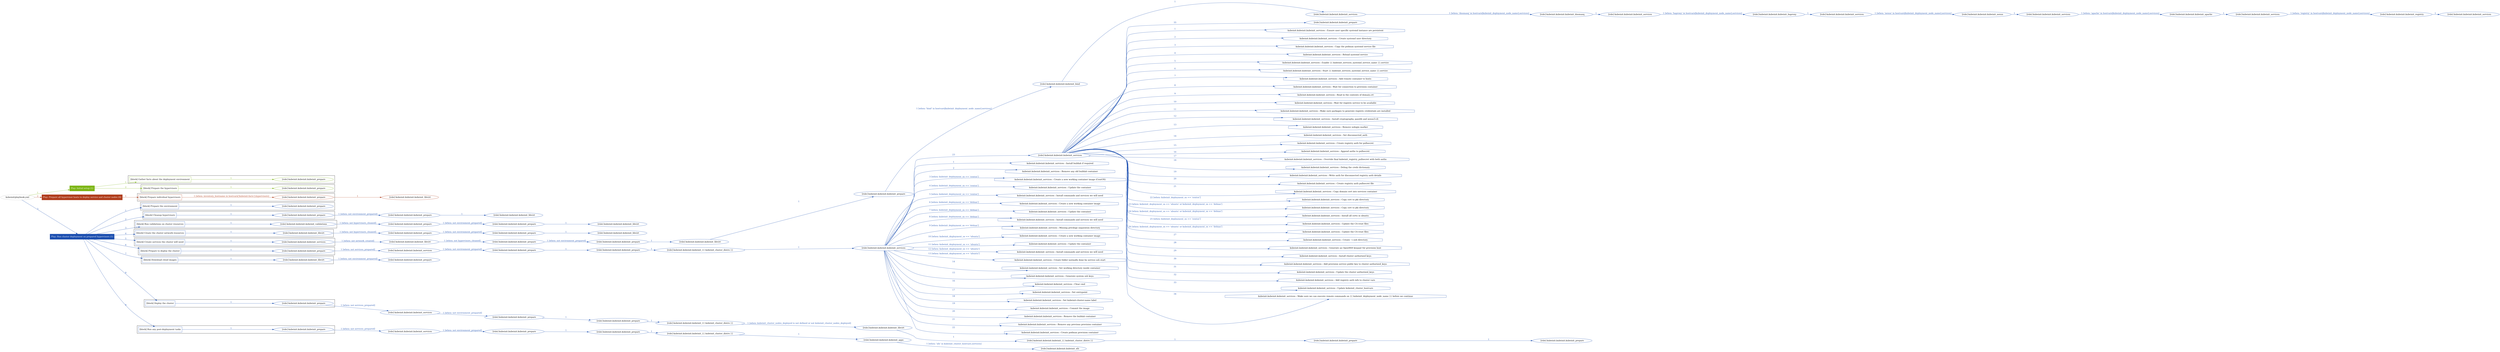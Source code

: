 digraph {
	graph [concentrate=true ordering=in rankdir=LR ratio=fill]
	edge [esep=5 sep=10]
	"kubeinit/playbook.yml" [id=root_node style=dotted]
	play_be7b136e [label="Play: Initial setup (1)" color="#7db616" fontcolor="#ffffff" id=play_be7b136e shape=box style=filled tooltip=localhost]
	"kubeinit/playbook.yml" -> play_be7b136e [label="1 " color="#7db616" fontcolor="#7db616" id=edge_e3e16808 labeltooltip="1 " tooltip="1 "]
	subgraph "kubeinit.kubeinit.kubeinit_prepare" {
		role_1b05f125 [label="[role] kubeinit.kubeinit.kubeinit_prepare" color="#7db616" id=role_1b05f125 tooltip="kubeinit.kubeinit.kubeinit_prepare"]
	}
	subgraph "kubeinit.kubeinit.kubeinit_prepare" {
		role_52b2e8cd [label="[role] kubeinit.kubeinit.kubeinit_prepare" color="#7db616" id=role_52b2e8cd tooltip="kubeinit.kubeinit.kubeinit_prepare"]
	}
	subgraph "Play: Initial setup (1)" {
		play_be7b136e -> block_bac163e6 [label=1 color="#7db616" fontcolor="#7db616" id=edge_46c48645 labeltooltip=1 tooltip=1]
		subgraph cluster_block_bac163e6 {
			block_bac163e6 [label="[block] Gather facts about the deployment environment" color="#7db616" id=block_bac163e6 labeltooltip="Gather facts about the deployment environment" shape=box tooltip="Gather facts about the deployment environment"]
			block_bac163e6 -> role_1b05f125 [label="1 " color="#7db616" fontcolor="#7db616" id=edge_80535008 labeltooltip="1 " tooltip="1 "]
		}
		play_be7b136e -> block_c9ba5ca5 [label=2 color="#7db616" fontcolor="#7db616" id=edge_133883cf labeltooltip=2 tooltip=2]
		subgraph cluster_block_c9ba5ca5 {
			block_c9ba5ca5 [label="[block] Prepare the hypervisors" color="#7db616" id=block_c9ba5ca5 labeltooltip="Prepare the hypervisors" shape=box tooltip="Prepare the hypervisors"]
			block_c9ba5ca5 -> role_52b2e8cd [label="1 " color="#7db616" fontcolor="#7db616" id=edge_fc365973 labeltooltip="1 " tooltip="1 "]
		}
	}
	play_c673e16c [label="Play: Prepare all hypervisor hosts to deploy service and cluster nodes (0)" color="#b03d1c" fontcolor="#ffffff" id=play_c673e16c shape=box style=filled tooltip="Play: Prepare all hypervisor hosts to deploy service and cluster nodes (0)"]
	"kubeinit/playbook.yml" -> play_c673e16c [label="2 " color="#b03d1c" fontcolor="#b03d1c" id=edge_f80ba699 labeltooltip="2 " tooltip="2 "]
	subgraph "kubeinit.kubeinit.kubeinit_libvirt" {
		role_1aa16089 [label="[role] kubeinit.kubeinit.kubeinit_libvirt" color="#b03d1c" id=role_1aa16089 tooltip="kubeinit.kubeinit.kubeinit_libvirt"]
	}
	subgraph "kubeinit.kubeinit.kubeinit_prepare" {
		role_bb8dd966 [label="[role] kubeinit.kubeinit.kubeinit_prepare" color="#b03d1c" id=role_bb8dd966 tooltip="kubeinit.kubeinit.kubeinit_prepare"]
		role_bb8dd966 -> role_1aa16089 [label="1 " color="#b03d1c" fontcolor="#b03d1c" id=edge_c2c27857 labeltooltip="1 " tooltip="1 "]
	}
	subgraph "Play: Prepare all hypervisor hosts to deploy service and cluster nodes (0)" {
		play_c673e16c -> block_e9525bfa [label=1 color="#b03d1c" fontcolor="#b03d1c" id=edge_1311d1ee labeltooltip=1 tooltip=1]
		subgraph cluster_block_e9525bfa {
			block_e9525bfa [label="[block] Prepare individual hypervisors" color="#b03d1c" id=block_e9525bfa labeltooltip="Prepare individual hypervisors" shape=box tooltip="Prepare individual hypervisors"]
			block_e9525bfa -> role_bb8dd966 [label="1 [when: inventory_hostname in hostvars['kubeinit-facts'].hypervisors]" color="#b03d1c" fontcolor="#b03d1c" id=edge_2b20d26c labeltooltip="1 [when: inventory_hostname in hostvars['kubeinit-facts'].hypervisors]" tooltip="1 [when: inventory_hostname in hostvars['kubeinit-facts'].hypervisors]"]
		}
	}
	play_5bcdc485 [label="Play: Run cluster deployment on prepared hypervisors (1)" color="#1c4fb0" fontcolor="#ffffff" id=play_5bcdc485 shape=box style=filled tooltip=localhost]
	"kubeinit/playbook.yml" -> play_5bcdc485 [label="3 " color="#1c4fb0" fontcolor="#1c4fb0" id=edge_d1cd356a labeltooltip="3 " tooltip="3 "]
	subgraph "kubeinit.kubeinit.kubeinit_prepare" {
		role_00a7c350 [label="[role] kubeinit.kubeinit.kubeinit_prepare" color="#1c4fb0" id=role_00a7c350 tooltip="kubeinit.kubeinit.kubeinit_prepare"]
	}
	subgraph "kubeinit.kubeinit.kubeinit_libvirt" {
		role_e28f89b4 [label="[role] kubeinit.kubeinit.kubeinit_libvirt" color="#1c4fb0" id=role_e28f89b4 tooltip="kubeinit.kubeinit.kubeinit_libvirt"]
	}
	subgraph "kubeinit.kubeinit.kubeinit_prepare" {
		role_e60b57f8 [label="[role] kubeinit.kubeinit.kubeinit_prepare" color="#1c4fb0" id=role_e60b57f8 tooltip="kubeinit.kubeinit.kubeinit_prepare"]
		role_e60b57f8 -> role_e28f89b4 [label="1 " color="#1c4fb0" fontcolor="#1c4fb0" id=edge_b7939e8e labeltooltip="1 " tooltip="1 "]
	}
	subgraph "kubeinit.kubeinit.kubeinit_prepare" {
		role_6fadd1ea [label="[role] kubeinit.kubeinit.kubeinit_prepare" color="#1c4fb0" id=role_6fadd1ea tooltip="kubeinit.kubeinit.kubeinit_prepare"]
		role_6fadd1ea -> role_e60b57f8 [label="1 [when: not environment_prepared]" color="#1c4fb0" fontcolor="#1c4fb0" id=edge_95b0ef95 labeltooltip="1 [when: not environment_prepared]" tooltip="1 [when: not environment_prepared]"]
	}
	subgraph "kubeinit.kubeinit.kubeinit_libvirt" {
		role_c7ffe770 [label="[role] kubeinit.kubeinit.kubeinit_libvirt" color="#1c4fb0" id=role_c7ffe770 tooltip="kubeinit.kubeinit.kubeinit_libvirt"]
	}
	subgraph "kubeinit.kubeinit.kubeinit_prepare" {
		role_02ede4cf [label="[role] kubeinit.kubeinit.kubeinit_prepare" color="#1c4fb0" id=role_02ede4cf tooltip="kubeinit.kubeinit.kubeinit_prepare"]
		role_02ede4cf -> role_c7ffe770 [label="1 " color="#1c4fb0" fontcolor="#1c4fb0" id=edge_cd7a8275 labeltooltip="1 " tooltip="1 "]
	}
	subgraph "kubeinit.kubeinit.kubeinit_prepare" {
		role_eebf3371 [label="[role] kubeinit.kubeinit.kubeinit_prepare" color="#1c4fb0" id=role_eebf3371 tooltip="kubeinit.kubeinit.kubeinit_prepare"]
		role_eebf3371 -> role_02ede4cf [label="1 [when: not environment_prepared]" color="#1c4fb0" fontcolor="#1c4fb0" id=edge_6f535d88 labeltooltip="1 [when: not environment_prepared]" tooltip="1 [when: not environment_prepared]"]
	}
	subgraph "kubeinit.kubeinit.kubeinit_validations" {
		role_940bedc1 [label="[role] kubeinit.kubeinit.kubeinit_validations" color="#1c4fb0" id=role_940bedc1 tooltip="kubeinit.kubeinit.kubeinit_validations"]
		role_940bedc1 -> role_eebf3371 [label="1 [when: not hypervisors_cleaned]" color="#1c4fb0" fontcolor="#1c4fb0" id=edge_a16e46ff labeltooltip="1 [when: not hypervisors_cleaned]" tooltip="1 [when: not hypervisors_cleaned]"]
	}
	subgraph "kubeinit.kubeinit.kubeinit_libvirt" {
		role_b4d18038 [label="[role] kubeinit.kubeinit.kubeinit_libvirt" color="#1c4fb0" id=role_b4d18038 tooltip="kubeinit.kubeinit.kubeinit_libvirt"]
	}
	subgraph "kubeinit.kubeinit.kubeinit_prepare" {
		role_9dfb7f35 [label="[role] kubeinit.kubeinit.kubeinit_prepare" color="#1c4fb0" id=role_9dfb7f35 tooltip="kubeinit.kubeinit.kubeinit_prepare"]
		role_9dfb7f35 -> role_b4d18038 [label="1 " color="#1c4fb0" fontcolor="#1c4fb0" id=edge_ca9fd8d7 labeltooltip="1 " tooltip="1 "]
	}
	subgraph "kubeinit.kubeinit.kubeinit_prepare" {
		role_bad75327 [label="[role] kubeinit.kubeinit.kubeinit_prepare" color="#1c4fb0" id=role_bad75327 tooltip="kubeinit.kubeinit.kubeinit_prepare"]
		role_bad75327 -> role_9dfb7f35 [label="1 [when: not environment_prepared]" color="#1c4fb0" fontcolor="#1c4fb0" id=edge_5e49256a labeltooltip="1 [when: not environment_prepared]" tooltip="1 [when: not environment_prepared]"]
	}
	subgraph "kubeinit.kubeinit.kubeinit_libvirt" {
		role_d6c25a43 [label="[role] kubeinit.kubeinit.kubeinit_libvirt" color="#1c4fb0" id=role_d6c25a43 tooltip="kubeinit.kubeinit.kubeinit_libvirt"]
		role_d6c25a43 -> role_bad75327 [label="1 [when: not hypervisors_cleaned]" color="#1c4fb0" fontcolor="#1c4fb0" id=edge_f0c7f708 labeltooltip="1 [when: not hypervisors_cleaned]" tooltip="1 [when: not hypervisors_cleaned]"]
	}
	subgraph "kubeinit.kubeinit.kubeinit_services" {
		role_2ad4cbd5 [label="[role] kubeinit.kubeinit.kubeinit_services" color="#1c4fb0" id=role_2ad4cbd5 tooltip="kubeinit.kubeinit.kubeinit_services"]
	}
	subgraph "kubeinit.kubeinit.kubeinit_registry" {
		role_72249be0 [label="[role] kubeinit.kubeinit.kubeinit_registry" color="#1c4fb0" id=role_72249be0 tooltip="kubeinit.kubeinit.kubeinit_registry"]
		role_72249be0 -> role_2ad4cbd5 [label="1 " color="#1c4fb0" fontcolor="#1c4fb0" id=edge_023ac7c9 labeltooltip="1 " tooltip="1 "]
	}
	subgraph "kubeinit.kubeinit.kubeinit_services" {
		role_e202bcb8 [label="[role] kubeinit.kubeinit.kubeinit_services" color="#1c4fb0" id=role_e202bcb8 tooltip="kubeinit.kubeinit.kubeinit_services"]
		role_e202bcb8 -> role_72249be0 [label="1 [when: 'registry' in hostvars[kubeinit_deployment_node_name].services]" color="#1c4fb0" fontcolor="#1c4fb0" id=edge_be2dec5a labeltooltip="1 [when: 'registry' in hostvars[kubeinit_deployment_node_name].services]" tooltip="1 [when: 'registry' in hostvars[kubeinit_deployment_node_name].services]"]
	}
	subgraph "kubeinit.kubeinit.kubeinit_apache" {
		role_95443253 [label="[role] kubeinit.kubeinit.kubeinit_apache" color="#1c4fb0" id=role_95443253 tooltip="kubeinit.kubeinit.kubeinit_apache"]
		role_95443253 -> role_e202bcb8 [label="1 " color="#1c4fb0" fontcolor="#1c4fb0" id=edge_52d789f4 labeltooltip="1 " tooltip="1 "]
	}
	subgraph "kubeinit.kubeinit.kubeinit_services" {
		role_f9434b09 [label="[role] kubeinit.kubeinit.kubeinit_services" color="#1c4fb0" id=role_f9434b09 tooltip="kubeinit.kubeinit.kubeinit_services"]
		role_f9434b09 -> role_95443253 [label="1 [when: 'apache' in hostvars[kubeinit_deployment_node_name].services]" color="#1c4fb0" fontcolor="#1c4fb0" id=edge_ddf8ad9a labeltooltip="1 [when: 'apache' in hostvars[kubeinit_deployment_node_name].services]" tooltip="1 [when: 'apache' in hostvars[kubeinit_deployment_node_name].services]"]
	}
	subgraph "kubeinit.kubeinit.kubeinit_nexus" {
		role_d6a091d4 [label="[role] kubeinit.kubeinit.kubeinit_nexus" color="#1c4fb0" id=role_d6a091d4 tooltip="kubeinit.kubeinit.kubeinit_nexus"]
		role_d6a091d4 -> role_f9434b09 [label="1 " color="#1c4fb0" fontcolor="#1c4fb0" id=edge_ca3ffed6 labeltooltip="1 " tooltip="1 "]
	}
	subgraph "kubeinit.kubeinit.kubeinit_services" {
		role_1e679b41 [label="[role] kubeinit.kubeinit.kubeinit_services" color="#1c4fb0" id=role_1e679b41 tooltip="kubeinit.kubeinit.kubeinit_services"]
		role_1e679b41 -> role_d6a091d4 [label="1 [when: 'nexus' in hostvars[kubeinit_deployment_node_name].services]" color="#1c4fb0" fontcolor="#1c4fb0" id=edge_b57f9494 labeltooltip="1 [when: 'nexus' in hostvars[kubeinit_deployment_node_name].services]" tooltip="1 [when: 'nexus' in hostvars[kubeinit_deployment_node_name].services]"]
	}
	subgraph "kubeinit.kubeinit.kubeinit_haproxy" {
		role_c06b42fd [label="[role] kubeinit.kubeinit.kubeinit_haproxy" color="#1c4fb0" id=role_c06b42fd tooltip="kubeinit.kubeinit.kubeinit_haproxy"]
		role_c06b42fd -> role_1e679b41 [label="1 " color="#1c4fb0" fontcolor="#1c4fb0" id=edge_9210409e labeltooltip="1 " tooltip="1 "]
	}
	subgraph "kubeinit.kubeinit.kubeinit_services" {
		role_f570fa31 [label="[role] kubeinit.kubeinit.kubeinit_services" color="#1c4fb0" id=role_f570fa31 tooltip="kubeinit.kubeinit.kubeinit_services"]
		role_f570fa31 -> role_c06b42fd [label="1 [when: 'haproxy' in hostvars[kubeinit_deployment_node_name].services]" color="#1c4fb0" fontcolor="#1c4fb0" id=edge_ecddb718 labeltooltip="1 [when: 'haproxy' in hostvars[kubeinit_deployment_node_name].services]" tooltip="1 [when: 'haproxy' in hostvars[kubeinit_deployment_node_name].services]"]
	}
	subgraph "kubeinit.kubeinit.kubeinit_dnsmasq" {
		role_e1361bf8 [label="[role] kubeinit.kubeinit.kubeinit_dnsmasq" color="#1c4fb0" id=role_e1361bf8 tooltip="kubeinit.kubeinit.kubeinit_dnsmasq"]
		role_e1361bf8 -> role_f570fa31 [label="1 " color="#1c4fb0" fontcolor="#1c4fb0" id=edge_a75e38fd labeltooltip="1 " tooltip="1 "]
	}
	subgraph "kubeinit.kubeinit.kubeinit_services" {
		role_67ce8b8d [label="[role] kubeinit.kubeinit.kubeinit_services" color="#1c4fb0" id=role_67ce8b8d tooltip="kubeinit.kubeinit.kubeinit_services"]
		role_67ce8b8d -> role_e1361bf8 [label="1 [when: 'dnsmasq' in hostvars[kubeinit_deployment_node_name].services]" color="#1c4fb0" fontcolor="#1c4fb0" id=edge_2b57d86d labeltooltip="1 [when: 'dnsmasq' in hostvars[kubeinit_deployment_node_name].services]" tooltip="1 [when: 'dnsmasq' in hostvars[kubeinit_deployment_node_name].services]"]
	}
	subgraph "kubeinit.kubeinit.kubeinit_bind" {
		role_bf4f01ef [label="[role] kubeinit.kubeinit.kubeinit_bind" color="#1c4fb0" id=role_bf4f01ef tooltip="kubeinit.kubeinit.kubeinit_bind"]
		role_bf4f01ef -> role_67ce8b8d [label="1 " color="#1c4fb0" fontcolor="#1c4fb0" id=edge_7a6c77ea labeltooltip="1 " tooltip="1 "]
	}
	subgraph "kubeinit.kubeinit.kubeinit_prepare" {
		role_a788b315 [label="[role] kubeinit.kubeinit.kubeinit_prepare" color="#1c4fb0" id=role_a788b315 tooltip="kubeinit.kubeinit.kubeinit_prepare"]
		role_a788b315 -> role_bf4f01ef [label="1 [when: 'bind' in hostvars[kubeinit_deployment_node_name].services]" color="#1c4fb0" fontcolor="#1c4fb0" id=edge_d751276e labeltooltip="1 [when: 'bind' in hostvars[kubeinit_deployment_node_name].services]" tooltip="1 [when: 'bind' in hostvars[kubeinit_deployment_node_name].services]"]
	}
	subgraph "kubeinit.kubeinit.kubeinit_libvirt" {
		role_d8f7dd9c [label="[role] kubeinit.kubeinit.kubeinit_libvirt" color="#1c4fb0" id=role_d8f7dd9c tooltip="kubeinit.kubeinit.kubeinit_libvirt"]
		role_d8f7dd9c -> role_a788b315 [label="1 " color="#1c4fb0" fontcolor="#1c4fb0" id=edge_0e59133d labeltooltip="1 " tooltip="1 "]
	}
	subgraph "kubeinit.kubeinit.kubeinit_prepare" {
		role_84cae7c9 [label="[role] kubeinit.kubeinit.kubeinit_prepare" color="#1c4fb0" id=role_84cae7c9 tooltip="kubeinit.kubeinit.kubeinit_prepare"]
		role_84cae7c9 -> role_d8f7dd9c [label="1 " color="#1c4fb0" fontcolor="#1c4fb0" id=edge_3f28db11 labeltooltip="1 " tooltip="1 "]
	}
	subgraph "kubeinit.kubeinit.kubeinit_prepare" {
		role_97f121d1 [label="[role] kubeinit.kubeinit.kubeinit_prepare" color="#1c4fb0" id=role_97f121d1 tooltip="kubeinit.kubeinit.kubeinit_prepare"]
		role_97f121d1 -> role_84cae7c9 [label="1 [when: not environment_prepared]" color="#1c4fb0" fontcolor="#1c4fb0" id=edge_0bd9451d labeltooltip="1 [when: not environment_prepared]" tooltip="1 [when: not environment_prepared]"]
	}
	subgraph "kubeinit.kubeinit.kubeinit_libvirt" {
		role_5432fd01 [label="[role] kubeinit.kubeinit.kubeinit_libvirt" color="#1c4fb0" id=role_5432fd01 tooltip="kubeinit.kubeinit.kubeinit_libvirt"]
		role_5432fd01 -> role_97f121d1 [label="1 [when: not hypervisors_cleaned]" color="#1c4fb0" fontcolor="#1c4fb0" id=edge_458bd4d3 labeltooltip="1 [when: not hypervisors_cleaned]" tooltip="1 [when: not hypervisors_cleaned]"]
	}
	subgraph "kubeinit.kubeinit.kubeinit_services" {
		role_90cb2278 [label="[role] kubeinit.kubeinit.kubeinit_services" color="#1c4fb0" id=role_90cb2278 tooltip="kubeinit.kubeinit.kubeinit_services"]
		role_90cb2278 -> role_5432fd01 [label="1 [when: not network_created]" color="#1c4fb0" fontcolor="#1c4fb0" id=edge_824c869a labeltooltip="1 [when: not network_created]" tooltip="1 [when: not network_created]"]
	}
	subgraph "kubeinit.kubeinit.kubeinit_prepare" {
		role_f8badae5 [label="[role] kubeinit.kubeinit.kubeinit_prepare" color="#1c4fb0" id=role_f8badae5 tooltip="kubeinit.kubeinit.kubeinit_prepare"]
	}
	subgraph "kubeinit.kubeinit.kubeinit_services" {
		role_3524efcc [label="[role] kubeinit.kubeinit.kubeinit_services" color="#1c4fb0" id=role_3524efcc tooltip="kubeinit.kubeinit.kubeinit_services"]
		task_7bdd7644 [label="kubeinit.kubeinit.kubeinit_services : Ensure user specific systemd instance are persistent" color="#1c4fb0" id=task_7bdd7644 shape=octagon tooltip="kubeinit.kubeinit.kubeinit_services : Ensure user specific systemd instance are persistent"]
		role_3524efcc -> task_7bdd7644 [label="1 " color="#1c4fb0" fontcolor="#1c4fb0" id=edge_ae73e36c labeltooltip="1 " tooltip="1 "]
		task_75714a2a [label="kubeinit.kubeinit.kubeinit_services : Create systemd user directory" color="#1c4fb0" id=task_75714a2a shape=octagon tooltip="kubeinit.kubeinit.kubeinit_services : Create systemd user directory"]
		role_3524efcc -> task_75714a2a [label="2 " color="#1c4fb0" fontcolor="#1c4fb0" id=edge_efe2b98b labeltooltip="2 " tooltip="2 "]
		task_c790f95c [label="kubeinit.kubeinit.kubeinit_services : Copy the podman systemd service file" color="#1c4fb0" id=task_c790f95c shape=octagon tooltip="kubeinit.kubeinit.kubeinit_services : Copy the podman systemd service file"]
		role_3524efcc -> task_c790f95c [label="3 " color="#1c4fb0" fontcolor="#1c4fb0" id=edge_168a033f labeltooltip="3 " tooltip="3 "]
		task_5cf343b5 [label="kubeinit.kubeinit.kubeinit_services : Reload systemd service" color="#1c4fb0" id=task_5cf343b5 shape=octagon tooltip="kubeinit.kubeinit.kubeinit_services : Reload systemd service"]
		role_3524efcc -> task_5cf343b5 [label="4 " color="#1c4fb0" fontcolor="#1c4fb0" id=edge_fc18e2a5 labeltooltip="4 " tooltip="4 "]
		task_4626a07f [label="kubeinit.kubeinit.kubeinit_services : Enable {{ kubeinit_services_systemd_service_name }}.service" color="#1c4fb0" id=task_4626a07f shape=octagon tooltip="kubeinit.kubeinit.kubeinit_services : Enable {{ kubeinit_services_systemd_service_name }}.service"]
		role_3524efcc -> task_4626a07f [label="5 " color="#1c4fb0" fontcolor="#1c4fb0" id=edge_faaca3bb labeltooltip="5 " tooltip="5 "]
		task_32e59e72 [label="kubeinit.kubeinit.kubeinit_services : Start {{ kubeinit_services_systemd_service_name }}.service" color="#1c4fb0" id=task_32e59e72 shape=octagon tooltip="kubeinit.kubeinit.kubeinit_services : Start {{ kubeinit_services_systemd_service_name }}.service"]
		role_3524efcc -> task_32e59e72 [label="6 " color="#1c4fb0" fontcolor="#1c4fb0" id=edge_3ea1628c labeltooltip="6 " tooltip="6 "]
		task_562e368d [label="kubeinit.kubeinit.kubeinit_services : Add remote container to hosts" color="#1c4fb0" id=task_562e368d shape=octagon tooltip="kubeinit.kubeinit.kubeinit_services : Add remote container to hosts"]
		role_3524efcc -> task_562e368d [label="7 " color="#1c4fb0" fontcolor="#1c4fb0" id=edge_38c37606 labeltooltip="7 " tooltip="7 "]
		task_3d7b4eba [label="kubeinit.kubeinit.kubeinit_services : Wait for connection to provision container" color="#1c4fb0" id=task_3d7b4eba shape=octagon tooltip="kubeinit.kubeinit.kubeinit_services : Wait for connection to provision container"]
		role_3524efcc -> task_3d7b4eba [label="8 " color="#1c4fb0" fontcolor="#1c4fb0" id=edge_f8b78ca6 labeltooltip="8 " tooltip="8 "]
		task_9f80d0c0 [label="kubeinit.kubeinit.kubeinit_services : Read in the contents of domain.crt" color="#1c4fb0" id=task_9f80d0c0 shape=octagon tooltip="kubeinit.kubeinit.kubeinit_services : Read in the contents of domain.crt"]
		role_3524efcc -> task_9f80d0c0 [label="9 " color="#1c4fb0" fontcolor="#1c4fb0" id=edge_0752bc20 labeltooltip="9 " tooltip="9 "]
		task_8b797cdf [label="kubeinit.kubeinit.kubeinit_services : Wait for registry service to be available" color="#1c4fb0" id=task_8b797cdf shape=octagon tooltip="kubeinit.kubeinit.kubeinit_services : Wait for registry service to be available"]
		role_3524efcc -> task_8b797cdf [label="10 " color="#1c4fb0" fontcolor="#1c4fb0" id=edge_b8f41072 labeltooltip="10 " tooltip="10 "]
		task_7027084c [label="kubeinit.kubeinit.kubeinit_services : Make sure packages to generate registry credentials are installed" color="#1c4fb0" id=task_7027084c shape=octagon tooltip="kubeinit.kubeinit.kubeinit_services : Make sure packages to generate registry credentials are installed"]
		role_3524efcc -> task_7027084c [label="11 " color="#1c4fb0" fontcolor="#1c4fb0" id=edge_16fab46e labeltooltip="11 " tooltip="11 "]
		task_32d8f0d1 [label="kubeinit.kubeinit.kubeinit_services : Install cryptography, passlib and nexus3-cli" color="#1c4fb0" id=task_32d8f0d1 shape=octagon tooltip="kubeinit.kubeinit.kubeinit_services : Install cryptography, passlib and nexus3-cli"]
		role_3524efcc -> task_32d8f0d1 [label="12 " color="#1c4fb0" fontcolor="#1c4fb0" id=edge_a2f94cd4 labeltooltip="12 " tooltip="12 "]
		task_017bcfde [label="kubeinit.kubeinit.kubeinit_services : Remove nologin marker" color="#1c4fb0" id=task_017bcfde shape=octagon tooltip="kubeinit.kubeinit.kubeinit_services : Remove nologin marker"]
		role_3524efcc -> task_017bcfde [label="13 " color="#1c4fb0" fontcolor="#1c4fb0" id=edge_a60b46aa labeltooltip="13 " tooltip="13 "]
		task_4dae488e [label="kubeinit.kubeinit.kubeinit_services : Set disconnected_auth" color="#1c4fb0" id=task_4dae488e shape=octagon tooltip="kubeinit.kubeinit.kubeinit_services : Set disconnected_auth"]
		role_3524efcc -> task_4dae488e [label="14 " color="#1c4fb0" fontcolor="#1c4fb0" id=edge_c9885d54 labeltooltip="14 " tooltip="14 "]
		task_02e1cff1 [label="kubeinit.kubeinit.kubeinit_services : Create registry auth for pullsecret" color="#1c4fb0" id=task_02e1cff1 shape=octagon tooltip="kubeinit.kubeinit.kubeinit_services : Create registry auth for pullsecret"]
		role_3524efcc -> task_02e1cff1 [label="15 " color="#1c4fb0" fontcolor="#1c4fb0" id=edge_0ab79ef3 labeltooltip="15 " tooltip="15 "]
		task_2b6d5290 [label="kubeinit.kubeinit.kubeinit_services : Append auths to pullsecret" color="#1c4fb0" id=task_2b6d5290 shape=octagon tooltip="kubeinit.kubeinit.kubeinit_services : Append auths to pullsecret"]
		role_3524efcc -> task_2b6d5290 [label="16 " color="#1c4fb0" fontcolor="#1c4fb0" id=edge_2f3361fc labeltooltip="16 " tooltip="16 "]
		task_57fef529 [label="kubeinit.kubeinit.kubeinit_services : Override final kubeinit_registry_pullsecret with both auths" color="#1c4fb0" id=task_57fef529 shape=octagon tooltip="kubeinit.kubeinit.kubeinit_services : Override final kubeinit_registry_pullsecret with both auths"]
		role_3524efcc -> task_57fef529 [label="17 " color="#1c4fb0" fontcolor="#1c4fb0" id=edge_a93c620e labeltooltip="17 " tooltip="17 "]
		task_7b8ba889 [label="kubeinit.kubeinit.kubeinit_services : Debug the creds dictionary" color="#1c4fb0" id=task_7b8ba889 shape=octagon tooltip="kubeinit.kubeinit.kubeinit_services : Debug the creds dictionary"]
		role_3524efcc -> task_7b8ba889 [label="18 " color="#1c4fb0" fontcolor="#1c4fb0" id=edge_c7cbb277 labeltooltip="18 " tooltip="18 "]
		task_85ba9367 [label="kubeinit.kubeinit.kubeinit_services : Write auth for disconnected registry auth details" color="#1c4fb0" id=task_85ba9367 shape=octagon tooltip="kubeinit.kubeinit.kubeinit_services : Write auth for disconnected registry auth details"]
		role_3524efcc -> task_85ba9367 [label="19 " color="#1c4fb0" fontcolor="#1c4fb0" id=edge_ec2cd2fd labeltooltip="19 " tooltip="19 "]
		task_0640fe69 [label="kubeinit.kubeinit.kubeinit_services : Create registry auth pullsecret file" color="#1c4fb0" id=task_0640fe69 shape=octagon tooltip="kubeinit.kubeinit.kubeinit_services : Create registry auth pullsecret file"]
		role_3524efcc -> task_0640fe69 [label="20 " color="#1c4fb0" fontcolor="#1c4fb0" id=edge_56e1f787 labeltooltip="20 " tooltip="20 "]
		task_54f309b0 [label="kubeinit.kubeinit.kubeinit_services : Copy domain cert into services container" color="#1c4fb0" id=task_54f309b0 shape=octagon tooltip="kubeinit.kubeinit.kubeinit_services : Copy domain cert into services container"]
		role_3524efcc -> task_54f309b0 [label="21 " color="#1c4fb0" fontcolor="#1c4fb0" id=edge_9097b180 labeltooltip="21 " tooltip="21 "]
		task_e6467df0 [label="kubeinit.kubeinit.kubeinit_services : Copy cert to pki directory" color="#1c4fb0" id=task_e6467df0 shape=octagon tooltip="kubeinit.kubeinit.kubeinit_services : Copy cert to pki directory"]
		role_3524efcc -> task_e6467df0 [label="22 [when: kubeinit_deployment_os == 'centos']" color="#1c4fb0" fontcolor="#1c4fb0" id=edge_1bc6a577 labeltooltip="22 [when: kubeinit_deployment_os == 'centos']" tooltip="22 [when: kubeinit_deployment_os == 'centos']"]
		task_a17778b1 [label="kubeinit.kubeinit.kubeinit_services : Copy cert to pki directory" color="#1c4fb0" id=task_a17778b1 shape=octagon tooltip="kubeinit.kubeinit.kubeinit_services : Copy cert to pki directory"]
		role_3524efcc -> task_a17778b1 [label="23 [when: kubeinit_deployment_os == 'ubuntu' or kubeinit_deployment_os == 'debian']" color="#1c4fb0" fontcolor="#1c4fb0" id=edge_7abbfdde labeltooltip="23 [when: kubeinit_deployment_os == 'ubuntu' or kubeinit_deployment_os == 'debian']" tooltip="23 [when: kubeinit_deployment_os == 'ubuntu' or kubeinit_deployment_os == 'debian']"]
		task_534b9548 [label="kubeinit.kubeinit.kubeinit_services : Install all certs in ubuntu" color="#1c4fb0" id=task_534b9548 shape=octagon tooltip="kubeinit.kubeinit.kubeinit_services : Install all certs in ubuntu"]
		role_3524efcc -> task_534b9548 [label="24 [when: kubeinit_deployment_os == 'ubuntu' or kubeinit_deployment_os == 'debian']" color="#1c4fb0" fontcolor="#1c4fb0" id=edge_b9add065 labeltooltip="24 [when: kubeinit_deployment_os == 'ubuntu' or kubeinit_deployment_os == 'debian']" tooltip="24 [when: kubeinit_deployment_os == 'ubuntu' or kubeinit_deployment_os == 'debian']"]
		task_6b44a707 [label="kubeinit.kubeinit.kubeinit_services : Update the CA trust files" color="#1c4fb0" id=task_6b44a707 shape=octagon tooltip="kubeinit.kubeinit.kubeinit_services : Update the CA trust files"]
		role_3524efcc -> task_6b44a707 [label="25 [when: kubeinit_deployment_os == 'centos']" color="#1c4fb0" fontcolor="#1c4fb0" id=edge_3c210f33 labeltooltip="25 [when: kubeinit_deployment_os == 'centos']" tooltip="25 [when: kubeinit_deployment_os == 'centos']"]
		task_3727233c [label="kubeinit.kubeinit.kubeinit_services : Update the CA trust files" color="#1c4fb0" id=task_3727233c shape=octagon tooltip="kubeinit.kubeinit.kubeinit_services : Update the CA trust files"]
		role_3524efcc -> task_3727233c [label="26 [when: kubeinit_deployment_os == 'ubuntu' or kubeinit_deployment_os == 'debian']" color="#1c4fb0" fontcolor="#1c4fb0" id=edge_df31d0f5 labeltooltip="26 [when: kubeinit_deployment_os == 'ubuntu' or kubeinit_deployment_os == 'debian']" tooltip="26 [when: kubeinit_deployment_os == 'ubuntu' or kubeinit_deployment_os == 'debian']"]
		task_4eb3624d [label="kubeinit.kubeinit.kubeinit_services : Create ~/.ssh directory" color="#1c4fb0" id=task_4eb3624d shape=octagon tooltip="kubeinit.kubeinit.kubeinit_services : Create ~/.ssh directory"]
		role_3524efcc -> task_4eb3624d [label="27 " color="#1c4fb0" fontcolor="#1c4fb0" id=edge_358b977e labeltooltip="27 " tooltip="27 "]
		task_df7c452f [label="kubeinit.kubeinit.kubeinit_services : Generate an OpenSSH keypair for provision host" color="#1c4fb0" id=task_df7c452f shape=octagon tooltip="kubeinit.kubeinit.kubeinit_services : Generate an OpenSSH keypair for provision host"]
		role_3524efcc -> task_df7c452f [label="28 " color="#1c4fb0" fontcolor="#1c4fb0" id=edge_fd368636 labeltooltip="28 " tooltip="28 "]
		task_e545643f [label="kubeinit.kubeinit.kubeinit_services : Install cluster authorized keys" color="#1c4fb0" id=task_e545643f shape=octagon tooltip="kubeinit.kubeinit.kubeinit_services : Install cluster authorized keys"]
		role_3524efcc -> task_e545643f [label="29 " color="#1c4fb0" fontcolor="#1c4fb0" id=edge_a76e11a3 labeltooltip="29 " tooltip="29 "]
		task_9b372b55 [label="kubeinit.kubeinit.kubeinit_services : Add provision service public key to cluster authorized_keys" color="#1c4fb0" id=task_9b372b55 shape=octagon tooltip="kubeinit.kubeinit.kubeinit_services : Add provision service public key to cluster authorized_keys"]
		role_3524efcc -> task_9b372b55 [label="30 " color="#1c4fb0" fontcolor="#1c4fb0" id=edge_478b5e18 labeltooltip="30 " tooltip="30 "]
		task_129635c6 [label="kubeinit.kubeinit.kubeinit_services : Update the cluster authorized_keys" color="#1c4fb0" id=task_129635c6 shape=octagon tooltip="kubeinit.kubeinit.kubeinit_services : Update the cluster authorized_keys"]
		role_3524efcc -> task_129635c6 [label="31 " color="#1c4fb0" fontcolor="#1c4fb0" id=edge_262ea783 labeltooltip="31 " tooltip="31 "]
		task_43e3ca33 [label="kubeinit.kubeinit.kubeinit_services : Add registry auth info to cluster vars" color="#1c4fb0" id=task_43e3ca33 shape=octagon tooltip="kubeinit.kubeinit.kubeinit_services : Add registry auth info to cluster vars"]
		role_3524efcc -> task_43e3ca33 [label="32 " color="#1c4fb0" fontcolor="#1c4fb0" id=edge_4a36914c labeltooltip="32 " tooltip="32 "]
		task_2fc5cef8 [label="kubeinit.kubeinit.kubeinit_services : Update kubeinit_cluster_hostvars" color="#1c4fb0" id=task_2fc5cef8 shape=octagon tooltip="kubeinit.kubeinit.kubeinit_services : Update kubeinit_cluster_hostvars"]
		role_3524efcc -> task_2fc5cef8 [label="33 " color="#1c4fb0" fontcolor="#1c4fb0" id=edge_218fc43c labeltooltip="33 " tooltip="33 "]
		task_34bd12ad [label="kubeinit.kubeinit.kubeinit_services : Make sure we can execute remote commands on {{ kubeinit_deployment_node_name }} before we continue" color="#1c4fb0" id=task_34bd12ad shape=octagon tooltip="kubeinit.kubeinit.kubeinit_services : Make sure we can execute remote commands on {{ kubeinit_deployment_node_name }} before we continue"]
		role_3524efcc -> task_34bd12ad [label="34 " color="#1c4fb0" fontcolor="#1c4fb0" id=edge_83fef61b labeltooltip="34 " tooltip="34 "]
		role_3524efcc -> role_f8badae5 [label="35 " color="#1c4fb0" fontcolor="#1c4fb0" id=edge_d6f3c9a3 labeltooltip="35 " tooltip="35 "]
	}
	subgraph "kubeinit.kubeinit.kubeinit_services" {
		role_5cf15c98 [label="[role] kubeinit.kubeinit.kubeinit_services" color="#1c4fb0" id=role_5cf15c98 tooltip="kubeinit.kubeinit.kubeinit_services"]
		task_26e78b4f [label="kubeinit.kubeinit.kubeinit_services : Install buildah if required" color="#1c4fb0" id=task_26e78b4f shape=octagon tooltip="kubeinit.kubeinit.kubeinit_services : Install buildah if required"]
		role_5cf15c98 -> task_26e78b4f [label="1 " color="#1c4fb0" fontcolor="#1c4fb0" id=edge_bbf01caf labeltooltip="1 " tooltip="1 "]
		task_1bb63df3 [label="kubeinit.kubeinit.kubeinit_services : Remove any old buildah container" color="#1c4fb0" id=task_1bb63df3 shape=octagon tooltip="kubeinit.kubeinit.kubeinit_services : Remove any old buildah container"]
		role_5cf15c98 -> task_1bb63df3 [label="2 " color="#1c4fb0" fontcolor="#1c4fb0" id=edge_43ee05b7 labeltooltip="2 " tooltip="2 "]
		task_13ca83dd [label="kubeinit.kubeinit.kubeinit_services : Create a new working container image (CentOS)" color="#1c4fb0" id=task_13ca83dd shape=octagon tooltip="kubeinit.kubeinit.kubeinit_services : Create a new working container image (CentOS)"]
		role_5cf15c98 -> task_13ca83dd [label="3 [when: kubeinit_deployment_os == 'centos']" color="#1c4fb0" fontcolor="#1c4fb0" id=edge_3eb6dafa labeltooltip="3 [when: kubeinit_deployment_os == 'centos']" tooltip="3 [when: kubeinit_deployment_os == 'centos']"]
		task_60ba9ccf [label="kubeinit.kubeinit.kubeinit_services : Update the container" color="#1c4fb0" id=task_60ba9ccf shape=octagon tooltip="kubeinit.kubeinit.kubeinit_services : Update the container"]
		role_5cf15c98 -> task_60ba9ccf [label="4 [when: kubeinit_deployment_os == 'centos']" color="#1c4fb0" fontcolor="#1c4fb0" id=edge_ef673787 labeltooltip="4 [when: kubeinit_deployment_os == 'centos']" tooltip="4 [when: kubeinit_deployment_os == 'centos']"]
		task_b6cda36a [label="kubeinit.kubeinit.kubeinit_services : Install commands and services we will need" color="#1c4fb0" id=task_b6cda36a shape=octagon tooltip="kubeinit.kubeinit.kubeinit_services : Install commands and services we will need"]
		role_5cf15c98 -> task_b6cda36a [label="5 [when: kubeinit_deployment_os == 'centos']" color="#1c4fb0" fontcolor="#1c4fb0" id=edge_91ae3612 labeltooltip="5 [when: kubeinit_deployment_os == 'centos']" tooltip="5 [when: kubeinit_deployment_os == 'centos']"]
		task_84ef0bfc [label="kubeinit.kubeinit.kubeinit_services : Create a new working container image" color="#1c4fb0" id=task_84ef0bfc shape=octagon tooltip="kubeinit.kubeinit.kubeinit_services : Create a new working container image"]
		role_5cf15c98 -> task_84ef0bfc [label="6 [when: kubeinit_deployment_os == 'debian']" color="#1c4fb0" fontcolor="#1c4fb0" id=edge_e2dbed47 labeltooltip="6 [when: kubeinit_deployment_os == 'debian']" tooltip="6 [when: kubeinit_deployment_os == 'debian']"]
		task_802e7bdc [label="kubeinit.kubeinit.kubeinit_services : Update the container" color="#1c4fb0" id=task_802e7bdc shape=octagon tooltip="kubeinit.kubeinit.kubeinit_services : Update the container"]
		role_5cf15c98 -> task_802e7bdc [label="7 [when: kubeinit_deployment_os == 'debian']" color="#1c4fb0" fontcolor="#1c4fb0" id=edge_fca85b41 labeltooltip="7 [when: kubeinit_deployment_os == 'debian']" tooltip="7 [when: kubeinit_deployment_os == 'debian']"]
		task_17edbbda [label="kubeinit.kubeinit.kubeinit_services : Install commands and services we will need" color="#1c4fb0" id=task_17edbbda shape=octagon tooltip="kubeinit.kubeinit.kubeinit_services : Install commands and services we will need"]
		role_5cf15c98 -> task_17edbbda [label="8 [when: kubeinit_deployment_os == 'debian']" color="#1c4fb0" fontcolor="#1c4fb0" id=edge_ccb722d8 labeltooltip="8 [when: kubeinit_deployment_os == 'debian']" tooltip="8 [when: kubeinit_deployment_os == 'debian']"]
		task_49a47aea [label="kubeinit.kubeinit.kubeinit_services : Missing privilege separation directory" color="#1c4fb0" id=task_49a47aea shape=octagon tooltip="kubeinit.kubeinit.kubeinit_services : Missing privilege separation directory"]
		role_5cf15c98 -> task_49a47aea [label="9 [when: kubeinit_deployment_os == 'debian']" color="#1c4fb0" fontcolor="#1c4fb0" id=edge_677b55f4 labeltooltip="9 [when: kubeinit_deployment_os == 'debian']" tooltip="9 [when: kubeinit_deployment_os == 'debian']"]
		task_f744fca3 [label="kubeinit.kubeinit.kubeinit_services : Create a new working container image" color="#1c4fb0" id=task_f744fca3 shape=octagon tooltip="kubeinit.kubeinit.kubeinit_services : Create a new working container image"]
		role_5cf15c98 -> task_f744fca3 [label="10 [when: kubeinit_deployment_os == 'ubuntu']" color="#1c4fb0" fontcolor="#1c4fb0" id=edge_f8f11ea7 labeltooltip="10 [when: kubeinit_deployment_os == 'ubuntu']" tooltip="10 [when: kubeinit_deployment_os == 'ubuntu']"]
		task_03ef3843 [label="kubeinit.kubeinit.kubeinit_services : Update the container" color="#1c4fb0" id=task_03ef3843 shape=octagon tooltip="kubeinit.kubeinit.kubeinit_services : Update the container"]
		role_5cf15c98 -> task_03ef3843 [label="11 [when: kubeinit_deployment_os == 'ubuntu']" color="#1c4fb0" fontcolor="#1c4fb0" id=edge_645ef83a labeltooltip="11 [when: kubeinit_deployment_os == 'ubuntu']" tooltip="11 [when: kubeinit_deployment_os == 'ubuntu']"]
		task_98c27fe8 [label="kubeinit.kubeinit.kubeinit_services : Install commands and services we will need" color="#1c4fb0" id=task_98c27fe8 shape=octagon tooltip="kubeinit.kubeinit.kubeinit_services : Install commands and services we will need"]
		role_5cf15c98 -> task_98c27fe8 [label="12 [when: kubeinit_deployment_os == 'ubuntu']" color="#1c4fb0" fontcolor="#1c4fb0" id=edge_a007688b labeltooltip="12 [when: kubeinit_deployment_os == 'ubuntu']" tooltip="12 [when: kubeinit_deployment_os == 'ubuntu']"]
		task_3714b920 [label="kubeinit.kubeinit.kubeinit_services : Create folder normally done by service ssh start" color="#1c4fb0" id=task_3714b920 shape=octagon tooltip="kubeinit.kubeinit.kubeinit_services : Create folder normally done by service ssh start"]
		role_5cf15c98 -> task_3714b920 [label="13 [when: kubeinit_deployment_os == 'ubuntu']" color="#1c4fb0" fontcolor="#1c4fb0" id=edge_11cb2f06 labeltooltip="13 [when: kubeinit_deployment_os == 'ubuntu']" tooltip="13 [when: kubeinit_deployment_os == 'ubuntu']"]
		task_8c210109 [label="kubeinit.kubeinit.kubeinit_services : Set working directory inside container" color="#1c4fb0" id=task_8c210109 shape=octagon tooltip="kubeinit.kubeinit.kubeinit_services : Set working directory inside container"]
		role_5cf15c98 -> task_8c210109 [label="14 " color="#1c4fb0" fontcolor="#1c4fb0" id=edge_ef89fba6 labeltooltip="14 " tooltip="14 "]
		task_ca5e207b [label="kubeinit.kubeinit.kubeinit_services : Generate system ssh keys" color="#1c4fb0" id=task_ca5e207b shape=octagon tooltip="kubeinit.kubeinit.kubeinit_services : Generate system ssh keys"]
		role_5cf15c98 -> task_ca5e207b [label="15 " color="#1c4fb0" fontcolor="#1c4fb0" id=edge_69861e03 labeltooltip="15 " tooltip="15 "]
		task_6b8faaff [label="kubeinit.kubeinit.kubeinit_services : Clear cmd" color="#1c4fb0" id=task_6b8faaff shape=octagon tooltip="kubeinit.kubeinit.kubeinit_services : Clear cmd"]
		role_5cf15c98 -> task_6b8faaff [label="16 " color="#1c4fb0" fontcolor="#1c4fb0" id=edge_72c760ee labeltooltip="16 " tooltip="16 "]
		task_43bf04df [label="kubeinit.kubeinit.kubeinit_services : Set entrypoint" color="#1c4fb0" id=task_43bf04df shape=octagon tooltip="kubeinit.kubeinit.kubeinit_services : Set entrypoint"]
		role_5cf15c98 -> task_43bf04df [label="17 " color="#1c4fb0" fontcolor="#1c4fb0" id=edge_ec73382b labeltooltip="17 " tooltip="17 "]
		task_57a1bef7 [label="kubeinit.kubeinit.kubeinit_services : Set kubeinit-cluster-name label" color="#1c4fb0" id=task_57a1bef7 shape=octagon tooltip="kubeinit.kubeinit.kubeinit_services : Set kubeinit-cluster-name label"]
		role_5cf15c98 -> task_57a1bef7 [label="18 " color="#1c4fb0" fontcolor="#1c4fb0" id=edge_f42b0b4a labeltooltip="18 " tooltip="18 "]
		task_5fbb857c [label="kubeinit.kubeinit.kubeinit_services : Commit the image" color="#1c4fb0" id=task_5fbb857c shape=octagon tooltip="kubeinit.kubeinit.kubeinit_services : Commit the image"]
		role_5cf15c98 -> task_5fbb857c [label="19 " color="#1c4fb0" fontcolor="#1c4fb0" id=edge_af5424ce labeltooltip="19 " tooltip="19 "]
		task_3ad87edb [label="kubeinit.kubeinit.kubeinit_services : Remove the buildah container" color="#1c4fb0" id=task_3ad87edb shape=octagon tooltip="kubeinit.kubeinit.kubeinit_services : Remove the buildah container"]
		role_5cf15c98 -> task_3ad87edb [label="20 " color="#1c4fb0" fontcolor="#1c4fb0" id=edge_113b42a0 labeltooltip="20 " tooltip="20 "]
		task_8491904b [label="kubeinit.kubeinit.kubeinit_services : Remove any previous provision container" color="#1c4fb0" id=task_8491904b shape=octagon tooltip="kubeinit.kubeinit.kubeinit_services : Remove any previous provision container"]
		role_5cf15c98 -> task_8491904b [label="21 " color="#1c4fb0" fontcolor="#1c4fb0" id=edge_b72ae031 labeltooltip="21 " tooltip="21 "]
		task_5eda15b2 [label="kubeinit.kubeinit.kubeinit_services : Create podman provision container" color="#1c4fb0" id=task_5eda15b2 shape=octagon tooltip="kubeinit.kubeinit.kubeinit_services : Create podman provision container"]
		role_5cf15c98 -> task_5eda15b2 [label="22 " color="#1c4fb0" fontcolor="#1c4fb0" id=edge_5cecbbe8 labeltooltip="22 " tooltip="22 "]
		role_5cf15c98 -> role_3524efcc [label="23 " color="#1c4fb0" fontcolor="#1c4fb0" id=edge_d465d8a4 labeltooltip="23 " tooltip="23 "]
	}
	subgraph "kubeinit.kubeinit.kubeinit_{{ kubeinit_cluster_distro }}" {
		role_f15f6f53 [label="[role] kubeinit.kubeinit.kubeinit_{{ kubeinit_cluster_distro }}" color="#1c4fb0" id=role_f15f6f53 tooltip="kubeinit.kubeinit.kubeinit_{{ kubeinit_cluster_distro }}"]
		role_f15f6f53 -> role_5cf15c98 [label="1 " color="#1c4fb0" fontcolor="#1c4fb0" id=edge_82f9db29 labeltooltip="1 " tooltip="1 "]
	}
	subgraph "kubeinit.kubeinit.kubeinit_prepare" {
		role_c89c5cea [label="[role] kubeinit.kubeinit.kubeinit_prepare" color="#1c4fb0" id=role_c89c5cea tooltip="kubeinit.kubeinit.kubeinit_prepare"]
		role_c89c5cea -> role_f15f6f53 [label="1 " color="#1c4fb0" fontcolor="#1c4fb0" id=edge_60afa0ad labeltooltip="1 " tooltip="1 "]
	}
	subgraph "kubeinit.kubeinit.kubeinit_prepare" {
		role_077857e6 [label="[role] kubeinit.kubeinit.kubeinit_prepare" color="#1c4fb0" id=role_077857e6 tooltip="kubeinit.kubeinit.kubeinit_prepare"]
		role_077857e6 -> role_c89c5cea [label="1 " color="#1c4fb0" fontcolor="#1c4fb0" id=edge_890a5156 labeltooltip="1 " tooltip="1 "]
	}
	subgraph "kubeinit.kubeinit.kubeinit_services" {
		role_9f9a67c3 [label="[role] kubeinit.kubeinit.kubeinit_services" color="#1c4fb0" id=role_9f9a67c3 tooltip="kubeinit.kubeinit.kubeinit_services"]
		role_9f9a67c3 -> role_077857e6 [label="1 [when: not environment_prepared]" color="#1c4fb0" fontcolor="#1c4fb0" id=edge_f2c4ec71 labeltooltip="1 [when: not environment_prepared]" tooltip="1 [when: not environment_prepared]"]
	}
	subgraph "kubeinit.kubeinit.kubeinit_prepare" {
		role_e5383027 [label="[role] kubeinit.kubeinit.kubeinit_prepare" color="#1c4fb0" id=role_e5383027 tooltip="kubeinit.kubeinit.kubeinit_prepare"]
		role_e5383027 -> role_9f9a67c3 [label="1 [when: not services_prepared]" color="#1c4fb0" fontcolor="#1c4fb0" id=edge_d3c75ae1 labeltooltip="1 [when: not services_prepared]" tooltip="1 [when: not services_prepared]"]
	}
	subgraph "kubeinit.kubeinit.kubeinit_prepare" {
		role_4dea6528 [label="[role] kubeinit.kubeinit.kubeinit_prepare" color="#1c4fb0" id=role_4dea6528 tooltip="kubeinit.kubeinit.kubeinit_prepare"]
	}
	subgraph "kubeinit.kubeinit.kubeinit_libvirt" {
		role_fa118b82 [label="[role] kubeinit.kubeinit.kubeinit_libvirt" color="#1c4fb0" id=role_fa118b82 tooltip="kubeinit.kubeinit.kubeinit_libvirt"]
		role_fa118b82 -> role_4dea6528 [label="1 [when: not environment_prepared]" color="#1c4fb0" fontcolor="#1c4fb0" id=edge_a1a2ce08 labeltooltip="1 [when: not environment_prepared]" tooltip="1 [when: not environment_prepared]"]
	}
	subgraph "kubeinit.kubeinit.kubeinit_prepare" {
		role_0470a00a [label="[role] kubeinit.kubeinit.kubeinit_prepare" color="#1c4fb0" id=role_0470a00a tooltip="kubeinit.kubeinit.kubeinit_prepare"]
	}
	subgraph "kubeinit.kubeinit.kubeinit_prepare" {
		role_ed1ce393 [label="[role] kubeinit.kubeinit.kubeinit_prepare" color="#1c4fb0" id=role_ed1ce393 tooltip="kubeinit.kubeinit.kubeinit_prepare"]
		role_ed1ce393 -> role_0470a00a [label="1 " color="#1c4fb0" fontcolor="#1c4fb0" id=edge_0f4d67ac labeltooltip="1 " tooltip="1 "]
	}
	subgraph "kubeinit.kubeinit.kubeinit_{{ kubeinit_cluster_distro }}" {
		role_afaefc6a [label="[role] kubeinit.kubeinit.kubeinit_{{ kubeinit_cluster_distro }}" color="#1c4fb0" id=role_afaefc6a tooltip="kubeinit.kubeinit.kubeinit_{{ kubeinit_cluster_distro }}"]
		role_afaefc6a -> role_ed1ce393 [label="1 " color="#1c4fb0" fontcolor="#1c4fb0" id=edge_bdf7f1fa labeltooltip="1 " tooltip="1 "]
	}
	subgraph "kubeinit.kubeinit.kubeinit_libvirt" {
		role_c99e4080 [label="[role] kubeinit.kubeinit.kubeinit_libvirt" color="#1c4fb0" id=role_c99e4080 tooltip="kubeinit.kubeinit.kubeinit_libvirt"]
		role_c99e4080 -> role_afaefc6a [label="1 " color="#1c4fb0" fontcolor="#1c4fb0" id=edge_f2a23fa9 labeltooltip="1 " tooltip="1 "]
	}
	subgraph "kubeinit.kubeinit.kubeinit_{{ kubeinit_cluster_distro }}" {
		role_baf6ae3e [label="[role] kubeinit.kubeinit.kubeinit_{{ kubeinit_cluster_distro }}" color="#1c4fb0" id=role_baf6ae3e tooltip="kubeinit.kubeinit.kubeinit_{{ kubeinit_cluster_distro }}"]
		role_baf6ae3e -> role_c99e4080 [label="1 [when: kubeinit_cluster_nodes_deployed is not defined or not kubeinit_cluster_nodes_deployed]" color="#1c4fb0" fontcolor="#1c4fb0" id=edge_49dc1c87 labeltooltip="1 [when: kubeinit_cluster_nodes_deployed is not defined or not kubeinit_cluster_nodes_deployed]" tooltip="1 [when: kubeinit_cluster_nodes_deployed is not defined or not kubeinit_cluster_nodes_deployed]"]
	}
	subgraph "kubeinit.kubeinit.kubeinit_prepare" {
		role_5bde752c [label="[role] kubeinit.kubeinit.kubeinit_prepare" color="#1c4fb0" id=role_5bde752c tooltip="kubeinit.kubeinit.kubeinit_prepare"]
		role_5bde752c -> role_baf6ae3e [label="1 " color="#1c4fb0" fontcolor="#1c4fb0" id=edge_08d505c7 labeltooltip="1 " tooltip="1 "]
	}
	subgraph "kubeinit.kubeinit.kubeinit_prepare" {
		role_48685a1b [label="[role] kubeinit.kubeinit.kubeinit_prepare" color="#1c4fb0" id=role_48685a1b tooltip="kubeinit.kubeinit.kubeinit_prepare"]
		role_48685a1b -> role_5bde752c [label="1 " color="#1c4fb0" fontcolor="#1c4fb0" id=edge_10a25c35 labeltooltip="1 " tooltip="1 "]
	}
	subgraph "kubeinit.kubeinit.kubeinit_services" {
		role_69ca7db2 [label="[role] kubeinit.kubeinit.kubeinit_services" color="#1c4fb0" id=role_69ca7db2 tooltip="kubeinit.kubeinit.kubeinit_services"]
		role_69ca7db2 -> role_48685a1b [label="1 [when: not environment_prepared]" color="#1c4fb0" fontcolor="#1c4fb0" id=edge_0a1cd417 labeltooltip="1 [when: not environment_prepared]" tooltip="1 [when: not environment_prepared]"]
	}
	subgraph "kubeinit.kubeinit.kubeinit_prepare" {
		role_b3272021 [label="[role] kubeinit.kubeinit.kubeinit_prepare" color="#1c4fb0" id=role_b3272021 tooltip="kubeinit.kubeinit.kubeinit_prepare"]
		role_b3272021 -> role_69ca7db2 [label="1 [when: not services_prepared]" color="#1c4fb0" fontcolor="#1c4fb0" id=edge_484af343 labeltooltip="1 [when: not services_prepared]" tooltip="1 [when: not services_prepared]"]
	}
	subgraph "kubeinit.kubeinit.kubeinit_nfs" {
		role_e56e8292 [label="[role] kubeinit.kubeinit.kubeinit_nfs" color="#1c4fb0" id=role_e56e8292 tooltip="kubeinit.kubeinit.kubeinit_nfs"]
	}
	subgraph "kubeinit.kubeinit.kubeinit_apps" {
		role_f8f15e9b [label="[role] kubeinit.kubeinit.kubeinit_apps" color="#1c4fb0" id=role_f8f15e9b tooltip="kubeinit.kubeinit.kubeinit_apps"]
		role_f8f15e9b -> role_e56e8292 [label="1 [when: 'nfs' in kubeinit_cluster_hostvars.services]" color="#1c4fb0" fontcolor="#1c4fb0" id=edge_1b0508c6 labeltooltip="1 [when: 'nfs' in kubeinit_cluster_hostvars.services]" tooltip="1 [when: 'nfs' in kubeinit_cluster_hostvars.services]"]
	}
	subgraph "kubeinit.kubeinit.kubeinit_{{ kubeinit_cluster_distro }}" {
		role_3eebf98d [label="[role] kubeinit.kubeinit.kubeinit_{{ kubeinit_cluster_distro }}" color="#1c4fb0" id=role_3eebf98d tooltip="kubeinit.kubeinit.kubeinit_{{ kubeinit_cluster_distro }}"]
		role_3eebf98d -> role_f8f15e9b [label="1 " color="#1c4fb0" fontcolor="#1c4fb0" id=edge_38beb273 labeltooltip="1 " tooltip="1 "]
	}
	subgraph "kubeinit.kubeinit.kubeinit_prepare" {
		role_0ed36bb9 [label="[role] kubeinit.kubeinit.kubeinit_prepare" color="#1c4fb0" id=role_0ed36bb9 tooltip="kubeinit.kubeinit.kubeinit_prepare"]
		role_0ed36bb9 -> role_3eebf98d [label="1 " color="#1c4fb0" fontcolor="#1c4fb0" id=edge_a43e826b labeltooltip="1 " tooltip="1 "]
	}
	subgraph "kubeinit.kubeinit.kubeinit_prepare" {
		role_9cd7e5cc [label="[role] kubeinit.kubeinit.kubeinit_prepare" color="#1c4fb0" id=role_9cd7e5cc tooltip="kubeinit.kubeinit.kubeinit_prepare"]
		role_9cd7e5cc -> role_0ed36bb9 [label="1 " color="#1c4fb0" fontcolor="#1c4fb0" id=edge_3763f11a labeltooltip="1 " tooltip="1 "]
	}
	subgraph "kubeinit.kubeinit.kubeinit_services" {
		role_c5c78bf9 [label="[role] kubeinit.kubeinit.kubeinit_services" color="#1c4fb0" id=role_c5c78bf9 tooltip="kubeinit.kubeinit.kubeinit_services"]
		role_c5c78bf9 -> role_9cd7e5cc [label="1 [when: not environment_prepared]" color="#1c4fb0" fontcolor="#1c4fb0" id=edge_2a6a9e79 labeltooltip="1 [when: not environment_prepared]" tooltip="1 [when: not environment_prepared]"]
	}
	subgraph "kubeinit.kubeinit.kubeinit_prepare" {
		role_f5717c5b [label="[role] kubeinit.kubeinit.kubeinit_prepare" color="#1c4fb0" id=role_f5717c5b tooltip="kubeinit.kubeinit.kubeinit_prepare"]
		role_f5717c5b -> role_c5c78bf9 [label="1 [when: not services_prepared]" color="#1c4fb0" fontcolor="#1c4fb0" id=edge_73c869a9 labeltooltip="1 [when: not services_prepared]" tooltip="1 [when: not services_prepared]"]
	}
	subgraph "Play: Run cluster deployment on prepared hypervisors (1)" {
		play_5bcdc485 -> block_ee1644c8 [label=1 color="#1c4fb0" fontcolor="#1c4fb0" id=edge_b1ccdb76 labeltooltip=1 tooltip=1]
		subgraph cluster_block_ee1644c8 {
			block_ee1644c8 [label="[block] Prepare the environment" color="#1c4fb0" id=block_ee1644c8 labeltooltip="Prepare the environment" shape=box tooltip="Prepare the environment"]
			block_ee1644c8 -> role_00a7c350 [label="1 " color="#1c4fb0" fontcolor="#1c4fb0" id=edge_9204d58e labeltooltip="1 " tooltip="1 "]
		}
		play_5bcdc485 -> block_989ae62a [label=2 color="#1c4fb0" fontcolor="#1c4fb0" id=edge_2ef16ad9 labeltooltip=2 tooltip=2]
		subgraph cluster_block_989ae62a {
			block_989ae62a [label="[block] Cleanup hypervisors" color="#1c4fb0" id=block_989ae62a labeltooltip="Cleanup hypervisors" shape=box tooltip="Cleanup hypervisors"]
			block_989ae62a -> role_6fadd1ea [label="1 " color="#1c4fb0" fontcolor="#1c4fb0" id=edge_26115323 labeltooltip="1 " tooltip="1 "]
		}
		play_5bcdc485 -> block_263c0a36 [label=3 color="#1c4fb0" fontcolor="#1c4fb0" id=edge_63a16761 labeltooltip=3 tooltip=3]
		subgraph cluster_block_263c0a36 {
			block_263c0a36 [label="[block] Run validations on cluster resources" color="#1c4fb0" id=block_263c0a36 labeltooltip="Run validations on cluster resources" shape=box tooltip="Run validations on cluster resources"]
			block_263c0a36 -> role_940bedc1 [label="1 " color="#1c4fb0" fontcolor="#1c4fb0" id=edge_1853669e labeltooltip="1 " tooltip="1 "]
		}
		play_5bcdc485 -> block_595e2f4a [label=4 color="#1c4fb0" fontcolor="#1c4fb0" id=edge_203e7a85 labeltooltip=4 tooltip=4]
		subgraph cluster_block_595e2f4a {
			block_595e2f4a [label="[block] Create the cluster network resources" color="#1c4fb0" id=block_595e2f4a labeltooltip="Create the cluster network resources" shape=box tooltip="Create the cluster network resources"]
			block_595e2f4a -> role_d6c25a43 [label="1 " color="#1c4fb0" fontcolor="#1c4fb0" id=edge_cd2f6ba6 labeltooltip="1 " tooltip="1 "]
		}
		play_5bcdc485 -> block_7e03cd0f [label=5 color="#1c4fb0" fontcolor="#1c4fb0" id=edge_aec990e7 labeltooltip=5 tooltip=5]
		subgraph cluster_block_7e03cd0f {
			block_7e03cd0f [label="[block] Create services the cluster will need" color="#1c4fb0" id=block_7e03cd0f labeltooltip="Create services the cluster will need" shape=box tooltip="Create services the cluster will need"]
			block_7e03cd0f -> role_90cb2278 [label="1 " color="#1c4fb0" fontcolor="#1c4fb0" id=edge_6cd656ff labeltooltip="1 " tooltip="1 "]
		}
		play_5bcdc485 -> block_b1fb53e4 [label=6 color="#1c4fb0" fontcolor="#1c4fb0" id=edge_a3e75477 labeltooltip=6 tooltip=6]
		subgraph cluster_block_b1fb53e4 {
			block_b1fb53e4 [label="[block] Prepare to deploy the cluster" color="#1c4fb0" id=block_b1fb53e4 labeltooltip="Prepare to deploy the cluster" shape=box tooltip="Prepare to deploy the cluster"]
			block_b1fb53e4 -> role_e5383027 [label="1 " color="#1c4fb0" fontcolor="#1c4fb0" id=edge_43da2a3b labeltooltip="1 " tooltip="1 "]
		}
		play_5bcdc485 -> block_27c2489a [label=7 color="#1c4fb0" fontcolor="#1c4fb0" id=edge_ff884411 labeltooltip=7 tooltip=7]
		subgraph cluster_block_27c2489a {
			block_27c2489a [label="[block] Download cloud images" color="#1c4fb0" id=block_27c2489a labeltooltip="Download cloud images" shape=box tooltip="Download cloud images"]
			block_27c2489a -> role_fa118b82 [label="1 " color="#1c4fb0" fontcolor="#1c4fb0" id=edge_27520113 labeltooltip="1 " tooltip="1 "]
		}
		play_5bcdc485 -> block_cf56b518 [label=8 color="#1c4fb0" fontcolor="#1c4fb0" id=edge_37456d98 labeltooltip=8 tooltip=8]
		subgraph cluster_block_cf56b518 {
			block_cf56b518 [label="[block] Deploy the cluster" color="#1c4fb0" id=block_cf56b518 labeltooltip="Deploy the cluster" shape=box tooltip="Deploy the cluster"]
			block_cf56b518 -> role_b3272021 [label="1 " color="#1c4fb0" fontcolor="#1c4fb0" id=edge_fae16fe0 labeltooltip="1 " tooltip="1 "]
		}
		play_5bcdc485 -> block_857b0c67 [label=9 color="#1c4fb0" fontcolor="#1c4fb0" id=edge_c43d945b labeltooltip=9 tooltip=9]
		subgraph cluster_block_857b0c67 {
			block_857b0c67 [label="[block] Run any post-deployment tasks" color="#1c4fb0" id=block_857b0c67 labeltooltip="Run any post-deployment tasks" shape=box tooltip="Run any post-deployment tasks"]
			block_857b0c67 -> role_f5717c5b [label="1 " color="#1c4fb0" fontcolor="#1c4fb0" id=edge_ddbfbee2 labeltooltip="1 " tooltip="1 "]
		}
	}
}
